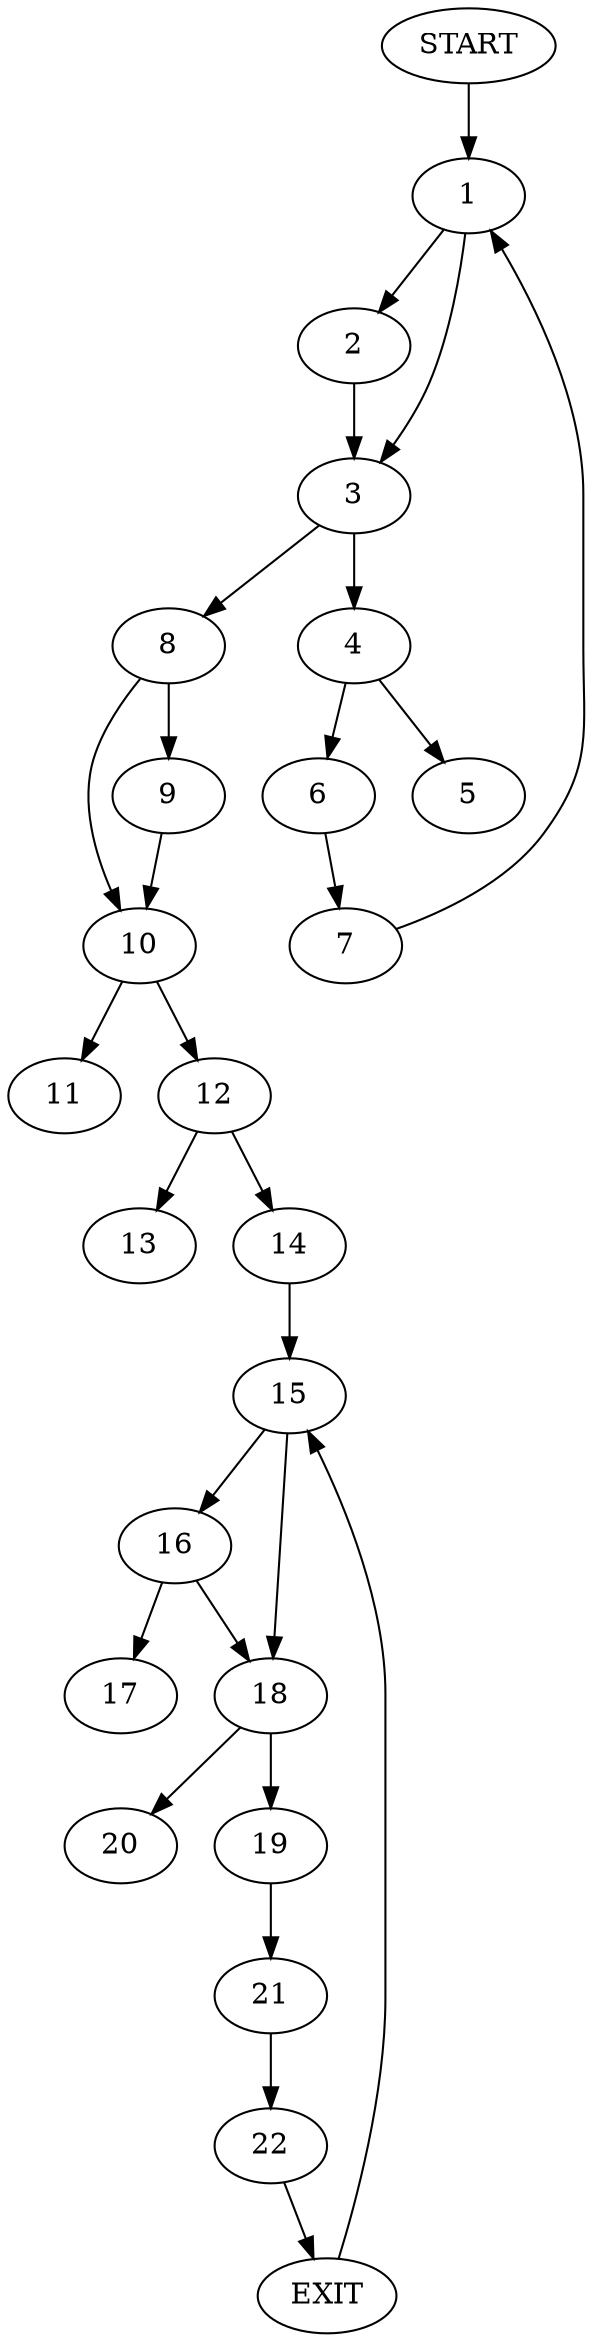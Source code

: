 digraph { 
0 [label="START"];
1;
2;
3;
4;
5;
6;
7;
8;
9;
10;
11;
12;
13;
14;
15;
16;
17;
18;
19;
20;
21;
22;
23[label="EXIT"];
0 -> 1;
1 -> 2;
1 -> 3;
2 -> 3;
3 -> 4;
3 -> 8;
4 -> 6;
4 -> 5;
6 -> 7;
7 -> 1;
8 -> 9;
8 -> 10;
9 -> 10;
10 -> 11;
10 -> 12;
12 -> 14;
12 -> 13;
14 -> 15;
15 -> 16;
15 -> 18;
16 -> 17;
16 -> 18;
18 -> 19;
18 -> 20;
19 -> 21;
21 -> 22;
22 -> 23;
23 -> 15;
}